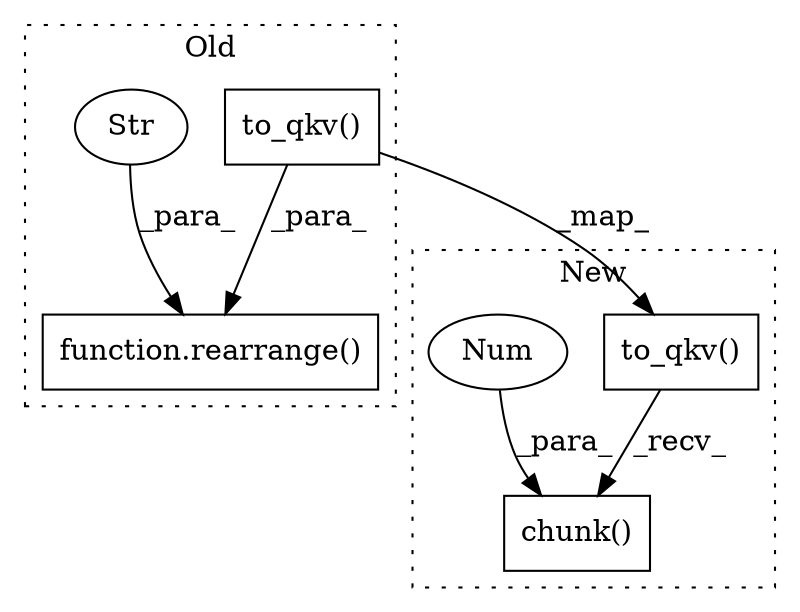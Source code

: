 digraph G {
subgraph cluster0 {
1 [label="to_qkv()" a="75" s="4843,4856" l="12,1" shape="box"];
3 [label="function.rearrange()" a="75" s="4876,4935" l="10,28" shape="box"];
4 [label="Str" a="66" s="4891" l="44" shape="ellipse"];
label = "Old";
style="dotted";
}
subgraph cluster1 {
2 [label="to_qkv()" a="75" s="4636,4649" l="12,1" shape="box"];
5 [label="chunk()" a="75" s="4636,4658" l="21,10" shape="box"];
6 [label="Num" a="76" s="4657" l="1" shape="ellipse"];
label = "New";
style="dotted";
}
1 -> 3 [label="_para_"];
1 -> 2 [label="_map_"];
2 -> 5 [label="_recv_"];
4 -> 3 [label="_para_"];
6 -> 5 [label="_para_"];
}